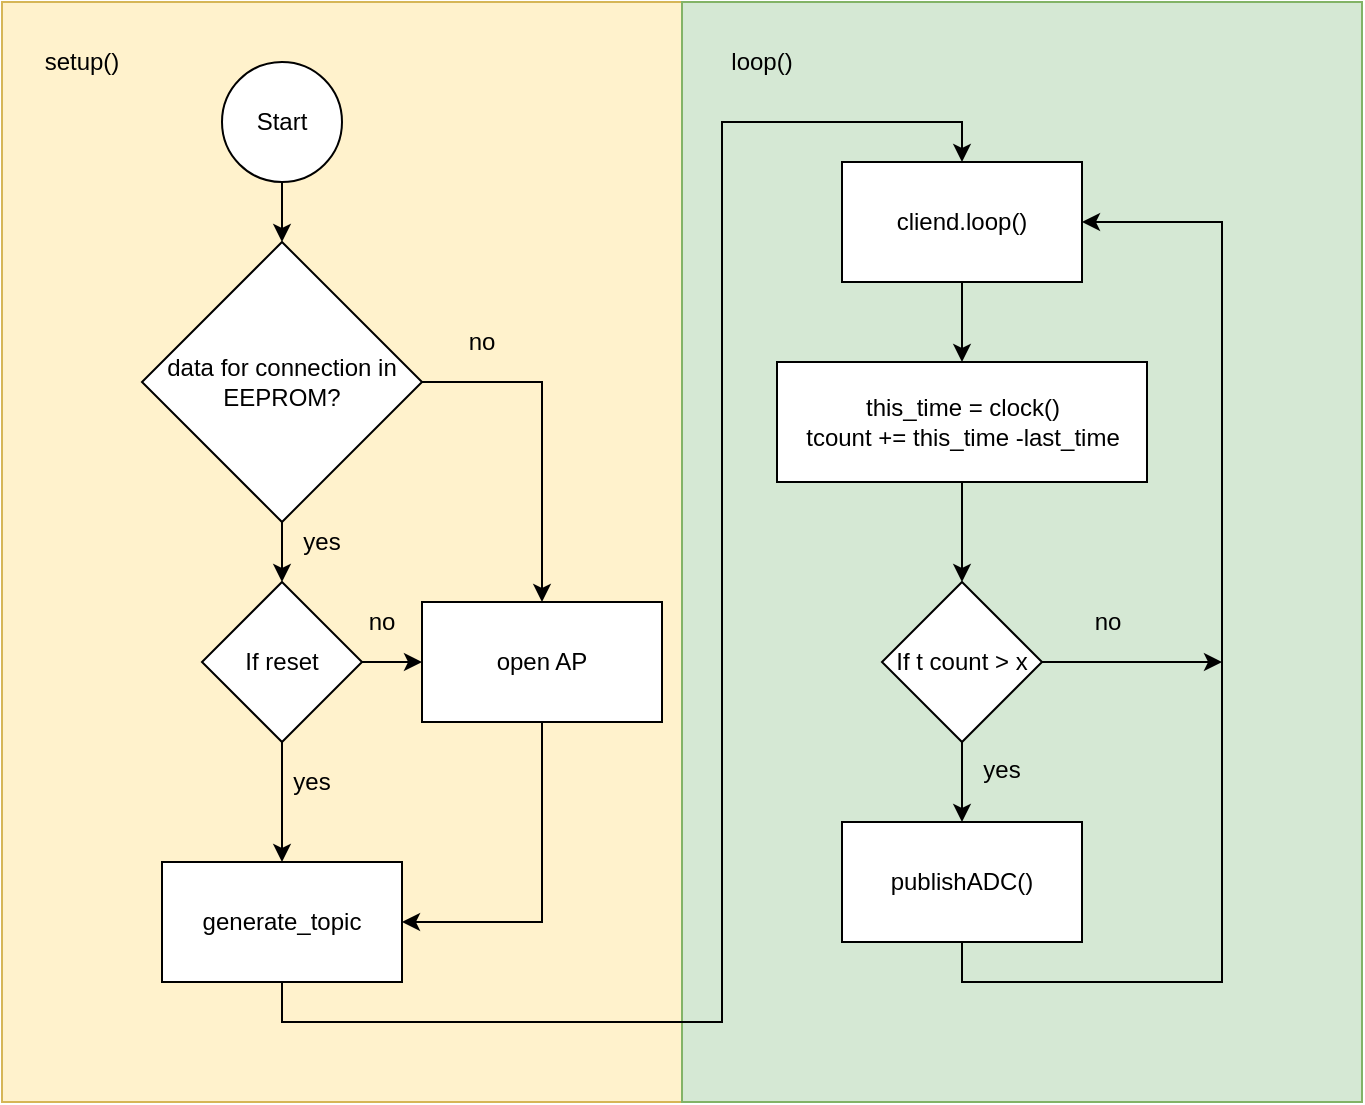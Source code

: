 <mxfile version="12.2.2" type="device" pages="1"><diagram id="tqXNZHqL4k_dP9l4XGD3" name="Page-1"><mxGraphModel dx="938" dy="1708" grid="1" gridSize="10" guides="1" tooltips="1" connect="1" arrows="1" fold="1" page="1" pageScale="1" pageWidth="827" pageHeight="1169" math="0" shadow="0"><root><mxCell id="0"/><mxCell id="1" parent="0"/><mxCell id="1067F7GPQWdZVmJhcKD--24" value="" style="rounded=0;whiteSpace=wrap;html=1;strokeColor=#d6b656;fillColor=#fff2cc;" parent="1" vertex="1"><mxGeometry x="20" y="-270" width="340" height="550" as="geometry"/></mxCell><mxCell id="1067F7GPQWdZVmJhcKD--21" value="" style="rounded=0;whiteSpace=wrap;html=1;fillColor=#d5e8d4;strokeColor=#82b366;" parent="1" vertex="1"><mxGeometry x="360" y="-270" width="340" height="550" as="geometry"/></mxCell><mxCell id="k-TjywAQzc3bI9brW8S1-9" value="" style="edgeStyle=orthogonalEdgeStyle;rounded=0;orthogonalLoop=1;jettySize=auto;html=1;" parent="1" source="1067F7GPQWdZVmJhcKD--1" target="k-TjywAQzc3bI9brW8S1-7" edge="1"><mxGeometry relative="1" as="geometry"/></mxCell><mxCell id="1067F7GPQWdZVmJhcKD--1" value="Start" style="ellipse;whiteSpace=wrap;html=1;aspect=fixed;" parent="1" vertex="1"><mxGeometry x="130" y="-240" width="60" height="60" as="geometry"/></mxCell><mxCell id="1067F7GPQWdZVmJhcKD--9" style="edgeStyle=orthogonalEdgeStyle;rounded=0;orthogonalLoop=1;jettySize=auto;html=1;" parent="1" source="1067F7GPQWdZVmJhcKD--2" target="k-TjywAQzc3bI9brW8S1-2" edge="1"><mxGeometry relative="1" as="geometry"/></mxCell><mxCell id="1067F7GPQWdZVmJhcKD--2" value="If reset" style="rhombus;whiteSpace=wrap;html=1;" parent="1" vertex="1"><mxGeometry x="120" y="20" width="80" height="80" as="geometry"/></mxCell><mxCell id="1067F7GPQWdZVmJhcKD--14" value="" style="edgeStyle=orthogonalEdgeStyle;rounded=0;orthogonalLoop=1;jettySize=auto;html=1;" parent="1" source="1067F7GPQWdZVmJhcKD--8" target="1067F7GPQWdZVmJhcKD--13" edge="1"><mxGeometry relative="1" as="geometry"/></mxCell><mxCell id="1067F7GPQWdZVmJhcKD--8" value="cliend.loop()" style="rounded=0;whiteSpace=wrap;html=1;" parent="1" vertex="1"><mxGeometry x="440" y="-190" width="120" height="60" as="geometry"/></mxCell><mxCell id="1067F7GPQWdZVmJhcKD--16" value="" style="edgeStyle=orthogonalEdgeStyle;rounded=0;orthogonalLoop=1;jettySize=auto;html=1;" parent="1" source="1067F7GPQWdZVmJhcKD--13" target="1067F7GPQWdZVmJhcKD--15" edge="1"><mxGeometry relative="1" as="geometry"/></mxCell><mxCell id="1067F7GPQWdZVmJhcKD--13" value="this_time = clock()&lt;br&gt;tcount += this_time -last_time" style="rounded=0;whiteSpace=wrap;html=1;" parent="1" vertex="1"><mxGeometry x="407.5" y="-90" width="185" height="60" as="geometry"/></mxCell><mxCell id="1067F7GPQWdZVmJhcKD--19" value="" style="edgeStyle=orthogonalEdgeStyle;rounded=0;orthogonalLoop=1;jettySize=auto;html=1;" parent="1" source="1067F7GPQWdZVmJhcKD--15" target="1067F7GPQWdZVmJhcKD--18" edge="1"><mxGeometry relative="1" as="geometry"/></mxCell><mxCell id="WFTTti1sH8JCiQYrmZvY-8" style="edgeStyle=orthogonalEdgeStyle;rounded=0;orthogonalLoop=1;jettySize=auto;html=1;" parent="1" source="1067F7GPQWdZVmJhcKD--15" edge="1"><mxGeometry relative="1" as="geometry"><mxPoint x="630" y="60" as="targetPoint"/></mxGeometry></mxCell><mxCell id="1067F7GPQWdZVmJhcKD--15" value="If t count &amp;gt; x" style="rhombus;whiteSpace=wrap;html=1;" parent="1" vertex="1"><mxGeometry x="460" y="20" width="80" height="80" as="geometry"/></mxCell><mxCell id="WFTTti1sH8JCiQYrmZvY-7" style="edgeStyle=orthogonalEdgeStyle;rounded=0;orthogonalLoop=1;jettySize=auto;html=1;exitX=0.5;exitY=1;exitDx=0;exitDy=0;entryX=1;entryY=0.5;entryDx=0;entryDy=0;" parent="1" source="1067F7GPQWdZVmJhcKD--18" target="1067F7GPQWdZVmJhcKD--8" edge="1"><mxGeometry relative="1" as="geometry"><Array as="points"><mxPoint x="500" y="220"/><mxPoint x="630" y="220"/><mxPoint x="630" y="-160"/></Array></mxGeometry></mxCell><mxCell id="1067F7GPQWdZVmJhcKD--18" value="publishADC()" style="rounded=0;whiteSpace=wrap;html=1;" parent="1" vertex="1"><mxGeometry x="440" y="140" width="120" height="60" as="geometry"/></mxCell><mxCell id="1067F7GPQWdZVmJhcKD--28" value="setup()" style="text;html=1;strokeColor=none;fillColor=none;align=center;verticalAlign=middle;whiteSpace=wrap;rounded=0;" parent="1" vertex="1"><mxGeometry x="40" y="-250" width="40" height="20" as="geometry"/></mxCell><mxCell id="WFTTti1sH8JCiQYrmZvY-4" style="edgeStyle=orthogonalEdgeStyle;rounded=0;orthogonalLoop=1;jettySize=auto;html=1;exitX=0.5;exitY=1;exitDx=0;exitDy=0;entryX=0.5;entryY=0;entryDx=0;entryDy=0;" parent="1" source="k-TjywAQzc3bI9brW8S1-2" target="1067F7GPQWdZVmJhcKD--8" edge="1"><mxGeometry relative="1" as="geometry"><Array as="points"><mxPoint x="160" y="240"/><mxPoint x="380" y="240"/><mxPoint x="380" y="-210"/><mxPoint x="500" y="-210"/></Array></mxGeometry></mxCell><mxCell id="k-TjywAQzc3bI9brW8S1-2" value="generate_topic" style="rounded=0;whiteSpace=wrap;html=1;" parent="1" vertex="1"><mxGeometry x="100" y="160" width="120" height="60" as="geometry"/></mxCell><mxCell id="k-TjywAQzc3bI9brW8S1-6" style="edgeStyle=orthogonalEdgeStyle;rounded=0;orthogonalLoop=1;jettySize=auto;html=1;exitX=0.5;exitY=1;exitDx=0;exitDy=0;entryX=1;entryY=0.5;entryDx=0;entryDy=0;" parent="1" source="1067F7GPQWdZVmJhcKD--4" target="k-TjywAQzc3bI9brW8S1-2" edge="1"><mxGeometry relative="1" as="geometry"/></mxCell><mxCell id="1067F7GPQWdZVmJhcKD--4" value="open AP" style="rounded=0;whiteSpace=wrap;html=1;" parent="1" vertex="1"><mxGeometry x="230" y="30" width="120" height="60" as="geometry"/></mxCell><mxCell id="k-TjywAQzc3bI9brW8S1-3" value="" style="edgeStyle=orthogonalEdgeStyle;rounded=0;orthogonalLoop=1;jettySize=auto;html=1;" parent="1" source="1067F7GPQWdZVmJhcKD--2" target="1067F7GPQWdZVmJhcKD--4" edge="1"><mxGeometry relative="1" as="geometry"><mxPoint x="280" y="170" as="targetPoint"/><mxPoint x="200" y="60" as="sourcePoint"/></mxGeometry></mxCell><mxCell id="k-TjywAQzc3bI9brW8S1-8" value="" style="edgeStyle=orthogonalEdgeStyle;rounded=0;orthogonalLoop=1;jettySize=auto;html=1;" parent="1" source="k-TjywAQzc3bI9brW8S1-7" target="1067F7GPQWdZVmJhcKD--2" edge="1"><mxGeometry relative="1" as="geometry"/></mxCell><mxCell id="k-TjywAQzc3bI9brW8S1-10" style="edgeStyle=orthogonalEdgeStyle;rounded=0;orthogonalLoop=1;jettySize=auto;html=1;exitX=1;exitY=0.5;exitDx=0;exitDy=0;" parent="1" source="k-TjywAQzc3bI9brW8S1-7" target="1067F7GPQWdZVmJhcKD--4" edge="1"><mxGeometry relative="1" as="geometry"/></mxCell><mxCell id="k-TjywAQzc3bI9brW8S1-7" value="data for connection in EEPROM?" style="rhombus;whiteSpace=wrap;html=1;" parent="1" vertex="1"><mxGeometry x="90" y="-150" width="140" height="140" as="geometry"/></mxCell><mxCell id="k-TjywAQzc3bI9brW8S1-11" value="no" style="text;html=1;strokeColor=none;fillColor=none;align=center;verticalAlign=middle;whiteSpace=wrap;rounded=0;" parent="1" vertex="1"><mxGeometry x="240" y="-110" width="40" height="20" as="geometry"/></mxCell><mxCell id="k-TjywAQzc3bI9brW8S1-12" value="no" style="text;html=1;strokeColor=none;fillColor=none;align=center;verticalAlign=middle;whiteSpace=wrap;rounded=0;" parent="1" vertex="1"><mxGeometry x="190" y="30" width="40" height="20" as="geometry"/></mxCell><mxCell id="k-TjywAQzc3bI9brW8S1-13" value="yes" style="text;html=1;strokeColor=none;fillColor=none;align=center;verticalAlign=middle;whiteSpace=wrap;rounded=0;" parent="1" vertex="1"><mxGeometry x="160" y="-10" width="40" height="20" as="geometry"/></mxCell><mxCell id="k-TjywAQzc3bI9brW8S1-14" value="yes" style="text;html=1;strokeColor=none;fillColor=none;align=center;verticalAlign=middle;whiteSpace=wrap;rounded=0;" parent="1" vertex="1"><mxGeometry x="150" y="110" width="50" height="20" as="geometry"/></mxCell><mxCell id="k-TjywAQzc3bI9brW8S1-28" style="edgeStyle=orthogonalEdgeStyle;rounded=0;orthogonalLoop=1;jettySize=auto;html=1;exitX=0.5;exitY=1;exitDx=0;exitDy=0;" parent="1" edge="1"><mxGeometry relative="1" as="geometry"><mxPoint x="530" y="-95" as="sourcePoint"/></mxGeometry></mxCell><mxCell id="k-TjywAQzc3bI9brW8S1-48" value="" style="edgeStyle=orthogonalEdgeStyle;rounded=0;orthogonalLoop=1;jettySize=auto;html=1;" parent="1" edge="1"><mxGeometry relative="1" as="geometry"><mxPoint x="530" as="sourcePoint"/></mxGeometry></mxCell><mxCell id="k-TjywAQzc3bI9brW8S1-41" style="edgeStyle=orthogonalEdgeStyle;rounded=0;orthogonalLoop=1;jettySize=auto;html=1;exitX=0.5;exitY=1;exitDx=0;exitDy=0;entryX=0.5;entryY=0;entryDx=0;entryDy=0;" parent="1" edge="1"><mxGeometry relative="1" as="geometry"><mxPoint x="488" y="595" as="sourcePoint"/></mxGeometry></mxCell><mxCell id="k-TjywAQzc3bI9brW8S1-43" style="edgeStyle=orthogonalEdgeStyle;rounded=0;orthogonalLoop=1;jettySize=auto;html=1;exitX=1;exitY=0.5;exitDx=0;exitDy=0;entryX=0.5;entryY=0;entryDx=0;entryDy=0;" parent="1" edge="1"><mxGeometry relative="1" as="geometry"><mxPoint x="553" y="530" as="sourcePoint"/></mxGeometry></mxCell><mxCell id="k-TjywAQzc3bI9brW8S1-42" value="" style="edgeStyle=orthogonalEdgeStyle;rounded=0;orthogonalLoop=1;jettySize=auto;html=1;" parent="1" edge="1"><mxGeometry relative="1" as="geometry"><mxPoint x="488" y="705" as="sourcePoint"/></mxGeometry></mxCell><mxCell id="k-TjywAQzc3bI9brW8S1-47" value="" style="edgeStyle=orthogonalEdgeStyle;rounded=0;orthogonalLoop=1;jettySize=auto;html=1;" parent="1" edge="1"><mxGeometry relative="1" as="geometry"><mxPoint x="530" y="-155" as="targetPoint"/></mxGeometry></mxCell><mxCell id="k-TjywAQzc3bI9brW8S1-56" value="yes" style="text;html=1;strokeColor=none;fillColor=none;align=center;verticalAlign=middle;whiteSpace=wrap;rounded=0;" parent="1" vertex="1"><mxGeometry x="500" y="104" width="40" height="20" as="geometry"/></mxCell><mxCell id="k-TjywAQzc3bI9brW8S1-57" value="no" style="text;html=1;strokeColor=none;fillColor=none;align=center;verticalAlign=middle;whiteSpace=wrap;rounded=0;" parent="1" vertex="1"><mxGeometry x="552.5" y="30" width="40" height="20" as="geometry"/></mxCell><mxCell id="WFTTti1sH8JCiQYrmZvY-2" value="loop()" style="text;html=1;strokeColor=none;fillColor=none;align=center;verticalAlign=middle;whiteSpace=wrap;rounded=0;" parent="1" vertex="1"><mxGeometry x="380" y="-250" width="40" height="20" as="geometry"/></mxCell></root></mxGraphModel></diagram></mxfile>